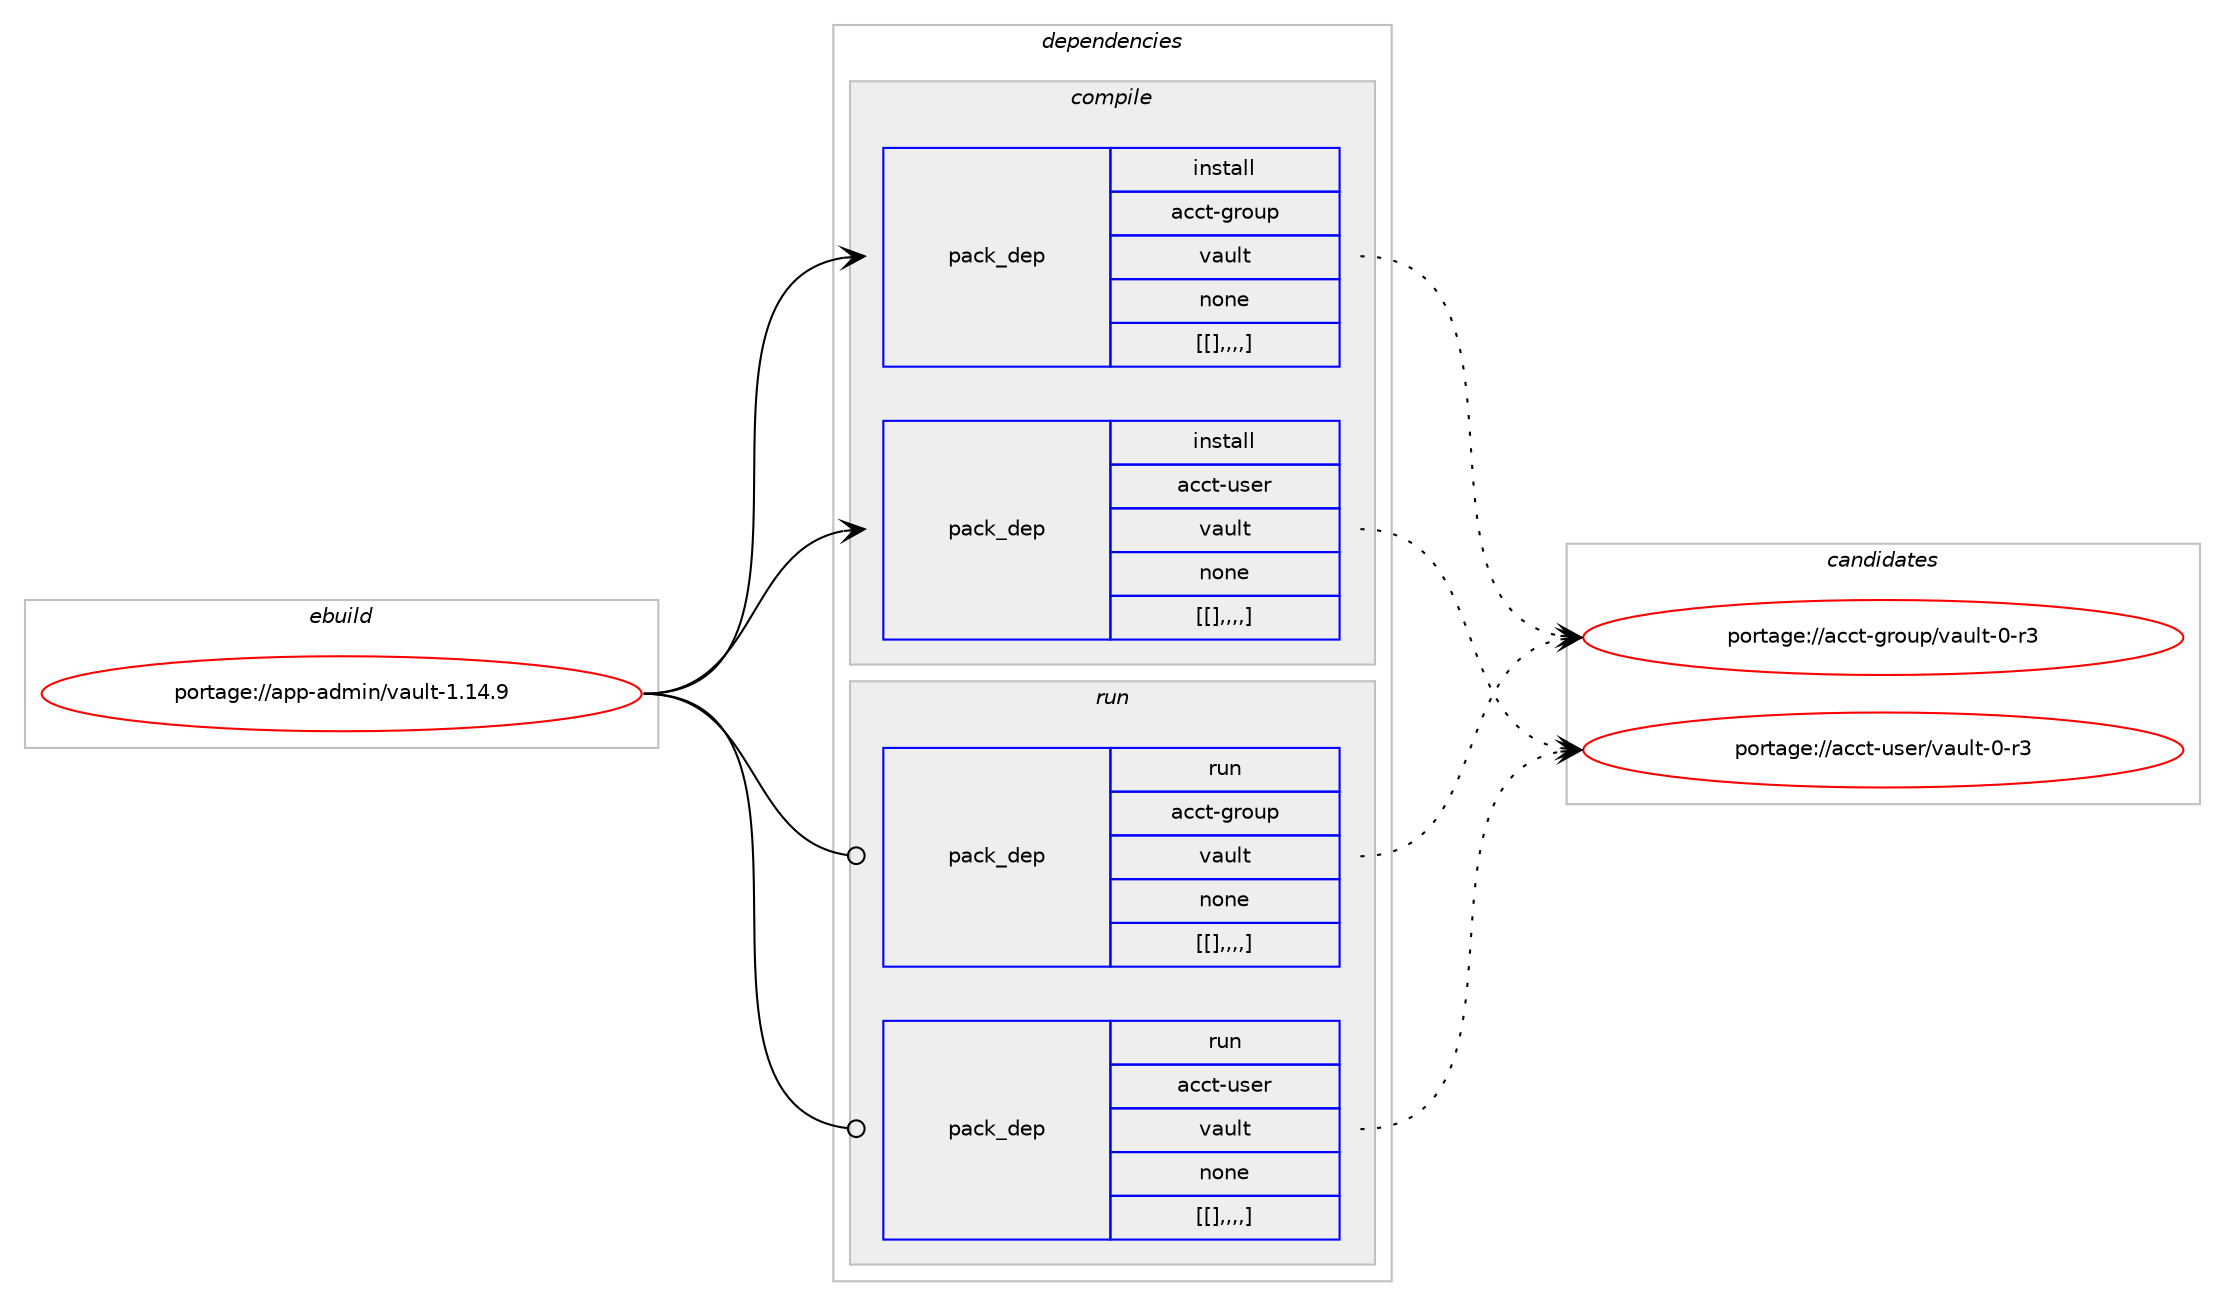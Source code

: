 digraph prolog {

# *************
# Graph options
# *************

newrank=true;
concentrate=true;
compound=true;
graph [rankdir=LR,fontname=Helvetica,fontsize=10,ranksep=1.5];#, ranksep=2.5, nodesep=0.2];
edge  [arrowhead=vee];
node  [fontname=Helvetica,fontsize=10];

# **********
# The ebuild
# **********

subgraph cluster_leftcol {
color=gray;
label=<<i>ebuild</i>>;
id [label="portage://app-admin/vault-1.14.9", color=red, width=4, href="../app-admin/vault-1.14.9.svg"];
}

# ****************
# The dependencies
# ****************

subgraph cluster_midcol {
color=gray;
label=<<i>dependencies</i>>;
subgraph cluster_compile {
fillcolor="#eeeeee";
style=filled;
label=<<i>compile</i>>;
subgraph pack4476 {
dependency6197 [label=<<TABLE BORDER="0" CELLBORDER="1" CELLSPACING="0" CELLPADDING="4" WIDTH="220"><TR><TD ROWSPAN="6" CELLPADDING="30">pack_dep</TD></TR><TR><TD WIDTH="110">install</TD></TR><TR><TD>acct-group</TD></TR><TR><TD>vault</TD></TR><TR><TD>none</TD></TR><TR><TD>[[],,,,]</TD></TR></TABLE>>, shape=none, color=blue];
}
id:e -> dependency6197:w [weight=20,style="solid",arrowhead="vee"];
subgraph pack4477 {
dependency6198 [label=<<TABLE BORDER="0" CELLBORDER="1" CELLSPACING="0" CELLPADDING="4" WIDTH="220"><TR><TD ROWSPAN="6" CELLPADDING="30">pack_dep</TD></TR><TR><TD WIDTH="110">install</TD></TR><TR><TD>acct-user</TD></TR><TR><TD>vault</TD></TR><TR><TD>none</TD></TR><TR><TD>[[],,,,]</TD></TR></TABLE>>, shape=none, color=blue];
}
id:e -> dependency6198:w [weight=20,style="solid",arrowhead="vee"];
}
subgraph cluster_compileandrun {
fillcolor="#eeeeee";
style=filled;
label=<<i>compile and run</i>>;
}
subgraph cluster_run {
fillcolor="#eeeeee";
style=filled;
label=<<i>run</i>>;
subgraph pack4478 {
dependency6199 [label=<<TABLE BORDER="0" CELLBORDER="1" CELLSPACING="0" CELLPADDING="4" WIDTH="220"><TR><TD ROWSPAN="6" CELLPADDING="30">pack_dep</TD></TR><TR><TD WIDTH="110">run</TD></TR><TR><TD>acct-group</TD></TR><TR><TD>vault</TD></TR><TR><TD>none</TD></TR><TR><TD>[[],,,,]</TD></TR></TABLE>>, shape=none, color=blue];
}
id:e -> dependency6199:w [weight=20,style="solid",arrowhead="odot"];
subgraph pack4479 {
dependency6200 [label=<<TABLE BORDER="0" CELLBORDER="1" CELLSPACING="0" CELLPADDING="4" WIDTH="220"><TR><TD ROWSPAN="6" CELLPADDING="30">pack_dep</TD></TR><TR><TD WIDTH="110">run</TD></TR><TR><TD>acct-user</TD></TR><TR><TD>vault</TD></TR><TR><TD>none</TD></TR><TR><TD>[[],,,,]</TD></TR></TABLE>>, shape=none, color=blue];
}
id:e -> dependency6200:w [weight=20,style="solid",arrowhead="odot"];
}
}

# **************
# The candidates
# **************

subgraph cluster_choices {
rank=same;
color=gray;
label=<<i>candidates</i>>;

subgraph choice4476 {
color=black;
nodesep=1;
choice97999911645103114111117112471189711710811645484511451 [label="portage://acct-group/vault-0-r3", color=red, width=4,href="../acct-group/vault-0-r3.svg"];
dependency6197:e -> choice97999911645103114111117112471189711710811645484511451:w [style=dotted,weight="100"];
}
subgraph choice4477 {
color=black;
nodesep=1;
choice97999911645117115101114471189711710811645484511451 [label="portage://acct-user/vault-0-r3", color=red, width=4,href="../acct-user/vault-0-r3.svg"];
dependency6198:e -> choice97999911645117115101114471189711710811645484511451:w [style=dotted,weight="100"];
}
subgraph choice4478 {
color=black;
nodesep=1;
choice97999911645103114111117112471189711710811645484511451 [label="portage://acct-group/vault-0-r3", color=red, width=4,href="../acct-group/vault-0-r3.svg"];
dependency6199:e -> choice97999911645103114111117112471189711710811645484511451:w [style=dotted,weight="100"];
}
subgraph choice4479 {
color=black;
nodesep=1;
choice97999911645117115101114471189711710811645484511451 [label="portage://acct-user/vault-0-r3", color=red, width=4,href="../acct-user/vault-0-r3.svg"];
dependency6200:e -> choice97999911645117115101114471189711710811645484511451:w [style=dotted,weight="100"];
}
}

}
